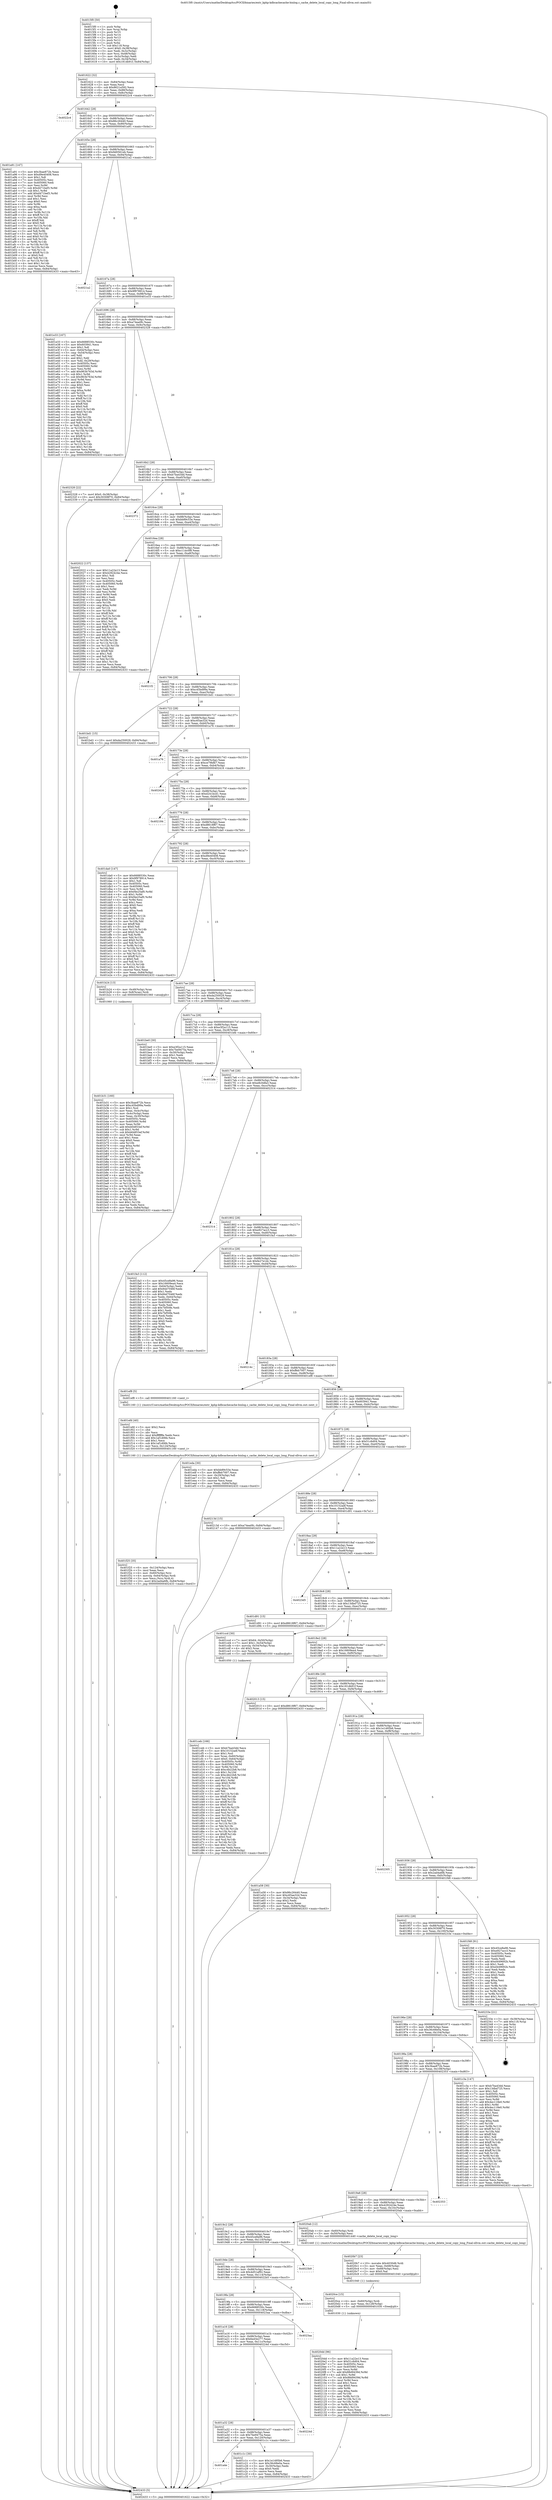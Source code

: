digraph "0x4015f0" {
  label = "0x4015f0 (/mnt/c/Users/mathe/Desktop/tcc/POCII/binaries/extr_kphp-kdbcachecache-binlog.c_cache_delete_local_copy_long_Final-ollvm.out::main(0))"
  labelloc = "t"
  node[shape=record]

  Entry [label="",width=0.3,height=0.3,shape=circle,fillcolor=black,style=filled]
  "0x401622" [label="{
     0x401622 [32]\l
     | [instrs]\l
     &nbsp;&nbsp;0x401622 \<+6\>: mov -0x84(%rbp),%eax\l
     &nbsp;&nbsp;0x401628 \<+2\>: mov %eax,%ecx\l
     &nbsp;&nbsp;0x40162a \<+6\>: sub $0x8621a592,%ecx\l
     &nbsp;&nbsp;0x401630 \<+6\>: mov %eax,-0x88(%rbp)\l
     &nbsp;&nbsp;0x401636 \<+6\>: mov %ecx,-0x8c(%rbp)\l
     &nbsp;&nbsp;0x40163c \<+6\>: je 00000000004022c4 \<main+0xcd4\>\l
  }"]
  "0x4022c4" [label="{
     0x4022c4\l
  }", style=dashed]
  "0x401642" [label="{
     0x401642 [28]\l
     | [instrs]\l
     &nbsp;&nbsp;0x401642 \<+5\>: jmp 0000000000401647 \<main+0x57\>\l
     &nbsp;&nbsp;0x401647 \<+6\>: mov -0x88(%rbp),%eax\l
     &nbsp;&nbsp;0x40164d \<+5\>: sub $0x86c26440,%eax\l
     &nbsp;&nbsp;0x401652 \<+6\>: mov %eax,-0x90(%rbp)\l
     &nbsp;&nbsp;0x401658 \<+6\>: je 0000000000401a91 \<main+0x4a1\>\l
  }"]
  Exit [label="",width=0.3,height=0.3,shape=circle,fillcolor=black,style=filled,peripheries=2]
  "0x401a91" [label="{
     0x401a91 [147]\l
     | [instrs]\l
     &nbsp;&nbsp;0x401a91 \<+5\>: mov $0x3bae872b,%eax\l
     &nbsp;&nbsp;0x401a96 \<+5\>: mov $0xd9e40408,%ecx\l
     &nbsp;&nbsp;0x401a9b \<+2\>: mov $0x1,%dl\l
     &nbsp;&nbsp;0x401a9d \<+7\>: mov 0x40505c,%esi\l
     &nbsp;&nbsp;0x401aa4 \<+7\>: mov 0x405060,%edi\l
     &nbsp;&nbsp;0x401aab \<+3\>: mov %esi,%r8d\l
     &nbsp;&nbsp;0x401aae \<+7\>: sub $0xd471bef3,%r8d\l
     &nbsp;&nbsp;0x401ab5 \<+4\>: sub $0x1,%r8d\l
     &nbsp;&nbsp;0x401ab9 \<+7\>: add $0xd471bef3,%r8d\l
     &nbsp;&nbsp;0x401ac0 \<+4\>: imul %r8d,%esi\l
     &nbsp;&nbsp;0x401ac4 \<+3\>: and $0x1,%esi\l
     &nbsp;&nbsp;0x401ac7 \<+3\>: cmp $0x0,%esi\l
     &nbsp;&nbsp;0x401aca \<+4\>: sete %r9b\l
     &nbsp;&nbsp;0x401ace \<+3\>: cmp $0xa,%edi\l
     &nbsp;&nbsp;0x401ad1 \<+4\>: setl %r10b\l
     &nbsp;&nbsp;0x401ad5 \<+3\>: mov %r9b,%r11b\l
     &nbsp;&nbsp;0x401ad8 \<+4\>: xor $0xff,%r11b\l
     &nbsp;&nbsp;0x401adc \<+3\>: mov %r10b,%bl\l
     &nbsp;&nbsp;0x401adf \<+3\>: xor $0xff,%bl\l
     &nbsp;&nbsp;0x401ae2 \<+3\>: xor $0x0,%dl\l
     &nbsp;&nbsp;0x401ae5 \<+3\>: mov %r11b,%r14b\l
     &nbsp;&nbsp;0x401ae8 \<+4\>: and $0x0,%r14b\l
     &nbsp;&nbsp;0x401aec \<+3\>: and %dl,%r9b\l
     &nbsp;&nbsp;0x401aef \<+3\>: mov %bl,%r15b\l
     &nbsp;&nbsp;0x401af2 \<+4\>: and $0x0,%r15b\l
     &nbsp;&nbsp;0x401af6 \<+3\>: and %dl,%r10b\l
     &nbsp;&nbsp;0x401af9 \<+3\>: or %r9b,%r14b\l
     &nbsp;&nbsp;0x401afc \<+3\>: or %r10b,%r15b\l
     &nbsp;&nbsp;0x401aff \<+3\>: xor %r15b,%r14b\l
     &nbsp;&nbsp;0x401b02 \<+3\>: or %bl,%r11b\l
     &nbsp;&nbsp;0x401b05 \<+4\>: xor $0xff,%r11b\l
     &nbsp;&nbsp;0x401b09 \<+3\>: or $0x0,%dl\l
     &nbsp;&nbsp;0x401b0c \<+3\>: and %dl,%r11b\l
     &nbsp;&nbsp;0x401b0f \<+3\>: or %r11b,%r14b\l
     &nbsp;&nbsp;0x401b12 \<+4\>: test $0x1,%r14b\l
     &nbsp;&nbsp;0x401b16 \<+3\>: cmovne %ecx,%eax\l
     &nbsp;&nbsp;0x401b19 \<+6\>: mov %eax,-0x84(%rbp)\l
     &nbsp;&nbsp;0x401b1f \<+5\>: jmp 0000000000402433 \<main+0xe43\>\l
  }"]
  "0x40165e" [label="{
     0x40165e [28]\l
     | [instrs]\l
     &nbsp;&nbsp;0x40165e \<+5\>: jmp 0000000000401663 \<main+0x73\>\l
     &nbsp;&nbsp;0x401663 \<+6\>: mov -0x88(%rbp),%eax\l
     &nbsp;&nbsp;0x401669 \<+5\>: sub $0x9d0561eb,%eax\l
     &nbsp;&nbsp;0x40166e \<+6\>: mov %eax,-0x94(%rbp)\l
     &nbsp;&nbsp;0x401674 \<+6\>: je 00000000004021a2 \<main+0xbb2\>\l
  }"]
  "0x4020dd" [label="{
     0x4020dd [96]\l
     | [instrs]\l
     &nbsp;&nbsp;0x4020dd \<+5\>: mov $0x11a22e13,%eax\l
     &nbsp;&nbsp;0x4020e2 \<+5\>: mov $0x51c6d04,%esi\l
     &nbsp;&nbsp;0x4020e7 \<+7\>: mov 0x40505c,%ecx\l
     &nbsp;&nbsp;0x4020ee \<+7\>: mov 0x405060,%edx\l
     &nbsp;&nbsp;0x4020f5 \<+3\>: mov %ecx,%r8d\l
     &nbsp;&nbsp;0x4020f8 \<+7\>: add $0x88d9439d,%r8d\l
     &nbsp;&nbsp;0x4020ff \<+4\>: sub $0x1,%r8d\l
     &nbsp;&nbsp;0x402103 \<+7\>: sub $0x88d9439d,%r8d\l
     &nbsp;&nbsp;0x40210a \<+4\>: imul %r8d,%ecx\l
     &nbsp;&nbsp;0x40210e \<+3\>: and $0x1,%ecx\l
     &nbsp;&nbsp;0x402111 \<+3\>: cmp $0x0,%ecx\l
     &nbsp;&nbsp;0x402114 \<+4\>: sete %r9b\l
     &nbsp;&nbsp;0x402118 \<+3\>: cmp $0xa,%edx\l
     &nbsp;&nbsp;0x40211b \<+4\>: setl %r10b\l
     &nbsp;&nbsp;0x40211f \<+3\>: mov %r9b,%r11b\l
     &nbsp;&nbsp;0x402122 \<+3\>: and %r10b,%r11b\l
     &nbsp;&nbsp;0x402125 \<+3\>: xor %r10b,%r9b\l
     &nbsp;&nbsp;0x402128 \<+3\>: or %r9b,%r11b\l
     &nbsp;&nbsp;0x40212b \<+4\>: test $0x1,%r11b\l
     &nbsp;&nbsp;0x40212f \<+3\>: cmovne %esi,%eax\l
     &nbsp;&nbsp;0x402132 \<+6\>: mov %eax,-0x84(%rbp)\l
     &nbsp;&nbsp;0x402138 \<+5\>: jmp 0000000000402433 \<main+0xe43\>\l
  }"]
  "0x4021a2" [label="{
     0x4021a2\l
  }", style=dashed]
  "0x40167a" [label="{
     0x40167a [28]\l
     | [instrs]\l
     &nbsp;&nbsp;0x40167a \<+5\>: jmp 000000000040167f \<main+0x8f\>\l
     &nbsp;&nbsp;0x40167f \<+6\>: mov -0x88(%rbp),%eax\l
     &nbsp;&nbsp;0x401685 \<+5\>: sub $0x9f978914,%eax\l
     &nbsp;&nbsp;0x40168a \<+6\>: mov %eax,-0x98(%rbp)\l
     &nbsp;&nbsp;0x401690 \<+6\>: je 0000000000401e33 \<main+0x843\>\l
  }"]
  "0x4020ce" [label="{
     0x4020ce [15]\l
     | [instrs]\l
     &nbsp;&nbsp;0x4020ce \<+4\>: mov -0x60(%rbp),%rdi\l
     &nbsp;&nbsp;0x4020d2 \<+6\>: mov %eax,-0x128(%rbp)\l
     &nbsp;&nbsp;0x4020d8 \<+5\>: call 0000000000401030 \<free@plt\>\l
     | [calls]\l
     &nbsp;&nbsp;0x401030 \{1\} (unknown)\l
  }"]
  "0x401e33" [label="{
     0x401e33 [167]\l
     | [instrs]\l
     &nbsp;&nbsp;0x401e33 \<+5\>: mov $0x6688530c,%eax\l
     &nbsp;&nbsp;0x401e38 \<+5\>: mov $0x603941,%ecx\l
     &nbsp;&nbsp;0x401e3d \<+2\>: mov $0x1,%dl\l
     &nbsp;&nbsp;0x401e3f \<+3\>: mov -0x64(%rbp),%esi\l
     &nbsp;&nbsp;0x401e42 \<+3\>: cmp -0x54(%rbp),%esi\l
     &nbsp;&nbsp;0x401e45 \<+4\>: setl %dil\l
     &nbsp;&nbsp;0x401e49 \<+4\>: and $0x1,%dil\l
     &nbsp;&nbsp;0x401e4d \<+4\>: mov %dil,-0x29(%rbp)\l
     &nbsp;&nbsp;0x401e51 \<+7\>: mov 0x40505c,%esi\l
     &nbsp;&nbsp;0x401e58 \<+8\>: mov 0x405060,%r8d\l
     &nbsp;&nbsp;0x401e60 \<+3\>: mov %esi,%r9d\l
     &nbsp;&nbsp;0x401e63 \<+7\>: add $0x963b763d,%r9d\l
     &nbsp;&nbsp;0x401e6a \<+4\>: sub $0x1,%r9d\l
     &nbsp;&nbsp;0x401e6e \<+7\>: sub $0x963b763d,%r9d\l
     &nbsp;&nbsp;0x401e75 \<+4\>: imul %r9d,%esi\l
     &nbsp;&nbsp;0x401e79 \<+3\>: and $0x1,%esi\l
     &nbsp;&nbsp;0x401e7c \<+3\>: cmp $0x0,%esi\l
     &nbsp;&nbsp;0x401e7f \<+4\>: sete %dil\l
     &nbsp;&nbsp;0x401e83 \<+4\>: cmp $0xa,%r8d\l
     &nbsp;&nbsp;0x401e87 \<+4\>: setl %r10b\l
     &nbsp;&nbsp;0x401e8b \<+3\>: mov %dil,%r11b\l
     &nbsp;&nbsp;0x401e8e \<+4\>: xor $0xff,%r11b\l
     &nbsp;&nbsp;0x401e92 \<+3\>: mov %r10b,%bl\l
     &nbsp;&nbsp;0x401e95 \<+3\>: xor $0xff,%bl\l
     &nbsp;&nbsp;0x401e98 \<+3\>: xor $0x0,%dl\l
     &nbsp;&nbsp;0x401e9b \<+3\>: mov %r11b,%r14b\l
     &nbsp;&nbsp;0x401e9e \<+4\>: and $0x0,%r14b\l
     &nbsp;&nbsp;0x401ea2 \<+3\>: and %dl,%dil\l
     &nbsp;&nbsp;0x401ea5 \<+3\>: mov %bl,%r15b\l
     &nbsp;&nbsp;0x401ea8 \<+4\>: and $0x0,%r15b\l
     &nbsp;&nbsp;0x401eac \<+3\>: and %dl,%r10b\l
     &nbsp;&nbsp;0x401eaf \<+3\>: or %dil,%r14b\l
     &nbsp;&nbsp;0x401eb2 \<+3\>: or %r10b,%r15b\l
     &nbsp;&nbsp;0x401eb5 \<+3\>: xor %r15b,%r14b\l
     &nbsp;&nbsp;0x401eb8 \<+3\>: or %bl,%r11b\l
     &nbsp;&nbsp;0x401ebb \<+4\>: xor $0xff,%r11b\l
     &nbsp;&nbsp;0x401ebf \<+3\>: or $0x0,%dl\l
     &nbsp;&nbsp;0x401ec2 \<+3\>: and %dl,%r11b\l
     &nbsp;&nbsp;0x401ec5 \<+3\>: or %r11b,%r14b\l
     &nbsp;&nbsp;0x401ec8 \<+4\>: test $0x1,%r14b\l
     &nbsp;&nbsp;0x401ecc \<+3\>: cmovne %ecx,%eax\l
     &nbsp;&nbsp;0x401ecf \<+6\>: mov %eax,-0x84(%rbp)\l
     &nbsp;&nbsp;0x401ed5 \<+5\>: jmp 0000000000402433 \<main+0xe43\>\l
  }"]
  "0x401696" [label="{
     0x401696 [28]\l
     | [instrs]\l
     &nbsp;&nbsp;0x401696 \<+5\>: jmp 000000000040169b \<main+0xab\>\l
     &nbsp;&nbsp;0x40169b \<+6\>: mov -0x88(%rbp),%eax\l
     &nbsp;&nbsp;0x4016a1 \<+5\>: sub $0xa74ea0fc,%eax\l
     &nbsp;&nbsp;0x4016a6 \<+6\>: mov %eax,-0x9c(%rbp)\l
     &nbsp;&nbsp;0x4016ac \<+6\>: je 0000000000402328 \<main+0xd38\>\l
  }"]
  "0x4020b7" [label="{
     0x4020b7 [23]\l
     | [instrs]\l
     &nbsp;&nbsp;0x4020b7 \<+10\>: movabs $0x4030d6,%rdi\l
     &nbsp;&nbsp;0x4020c1 \<+3\>: mov %eax,-0x68(%rbp)\l
     &nbsp;&nbsp;0x4020c4 \<+3\>: mov -0x68(%rbp),%esi\l
     &nbsp;&nbsp;0x4020c7 \<+2\>: mov $0x0,%al\l
     &nbsp;&nbsp;0x4020c9 \<+5\>: call 0000000000401040 \<printf@plt\>\l
     | [calls]\l
     &nbsp;&nbsp;0x401040 \{1\} (unknown)\l
  }"]
  "0x402328" [label="{
     0x402328 [22]\l
     | [instrs]\l
     &nbsp;&nbsp;0x402328 \<+7\>: movl $0x0,-0x38(%rbp)\l
     &nbsp;&nbsp;0x40232f \<+10\>: movl $0x30308f70,-0x84(%rbp)\l
     &nbsp;&nbsp;0x402339 \<+5\>: jmp 0000000000402433 \<main+0xe43\>\l
  }"]
  "0x4016b2" [label="{
     0x4016b2 [28]\l
     | [instrs]\l
     &nbsp;&nbsp;0x4016b2 \<+5\>: jmp 00000000004016b7 \<main+0xc7\>\l
     &nbsp;&nbsp;0x4016b7 \<+6\>: mov -0x88(%rbp),%eax\l
     &nbsp;&nbsp;0x4016bd \<+5\>: sub $0xb7ba43dd,%eax\l
     &nbsp;&nbsp;0x4016c2 \<+6\>: mov %eax,-0xa0(%rbp)\l
     &nbsp;&nbsp;0x4016c8 \<+6\>: je 0000000000402372 \<main+0xd82\>\l
  }"]
  "0x401f25" [label="{
     0x401f25 [35]\l
     | [instrs]\l
     &nbsp;&nbsp;0x401f25 \<+6\>: mov -0x124(%rbp),%ecx\l
     &nbsp;&nbsp;0x401f2b \<+3\>: imul %eax,%ecx\l
     &nbsp;&nbsp;0x401f2e \<+4\>: mov -0x60(%rbp),%rsi\l
     &nbsp;&nbsp;0x401f32 \<+4\>: movslq -0x64(%rbp),%rdi\l
     &nbsp;&nbsp;0x401f36 \<+3\>: mov %ecx,(%rsi,%rdi,4)\l
     &nbsp;&nbsp;0x401f39 \<+10\>: movl $0x2ad4a6fb,-0x84(%rbp)\l
     &nbsp;&nbsp;0x401f43 \<+5\>: jmp 0000000000402433 \<main+0xe43\>\l
  }"]
  "0x402372" [label="{
     0x402372\l
  }", style=dashed]
  "0x4016ce" [label="{
     0x4016ce [28]\l
     | [instrs]\l
     &nbsp;&nbsp;0x4016ce \<+5\>: jmp 00000000004016d3 \<main+0xe3\>\l
     &nbsp;&nbsp;0x4016d3 \<+6\>: mov -0x88(%rbp),%eax\l
     &nbsp;&nbsp;0x4016d9 \<+5\>: sub $0xbb89c53e,%eax\l
     &nbsp;&nbsp;0x4016de \<+6\>: mov %eax,-0xa4(%rbp)\l
     &nbsp;&nbsp;0x4016e4 \<+6\>: je 0000000000402022 \<main+0xa32\>\l
  }"]
  "0x401efd" [label="{
     0x401efd [40]\l
     | [instrs]\l
     &nbsp;&nbsp;0x401efd \<+5\>: mov $0x2,%ecx\l
     &nbsp;&nbsp;0x401f02 \<+1\>: cltd\l
     &nbsp;&nbsp;0x401f03 \<+2\>: idiv %ecx\l
     &nbsp;&nbsp;0x401f05 \<+6\>: imul $0xfffffffe,%edx,%ecx\l
     &nbsp;&nbsp;0x401f0b \<+6\>: add $0x1af1d06b,%ecx\l
     &nbsp;&nbsp;0x401f11 \<+3\>: add $0x1,%ecx\l
     &nbsp;&nbsp;0x401f14 \<+6\>: sub $0x1af1d06b,%ecx\l
     &nbsp;&nbsp;0x401f1a \<+6\>: mov %ecx,-0x124(%rbp)\l
     &nbsp;&nbsp;0x401f20 \<+5\>: call 0000000000401160 \<next_i\>\l
     | [calls]\l
     &nbsp;&nbsp;0x401160 \{1\} (/mnt/c/Users/mathe/Desktop/tcc/POCII/binaries/extr_kphp-kdbcachecache-binlog.c_cache_delete_local_copy_long_Final-ollvm.out::next_i)\l
  }"]
  "0x402022" [label="{
     0x402022 [137]\l
     | [instrs]\l
     &nbsp;&nbsp;0x402022 \<+5\>: mov $0x11a22e13,%eax\l
     &nbsp;&nbsp;0x402027 \<+5\>: mov $0x4292424e,%ecx\l
     &nbsp;&nbsp;0x40202c \<+2\>: mov $0x1,%dl\l
     &nbsp;&nbsp;0x40202e \<+2\>: xor %esi,%esi\l
     &nbsp;&nbsp;0x402030 \<+7\>: mov 0x40505c,%edi\l
     &nbsp;&nbsp;0x402037 \<+8\>: mov 0x405060,%r8d\l
     &nbsp;&nbsp;0x40203f \<+3\>: sub $0x1,%esi\l
     &nbsp;&nbsp;0x402042 \<+3\>: mov %edi,%r9d\l
     &nbsp;&nbsp;0x402045 \<+3\>: add %esi,%r9d\l
     &nbsp;&nbsp;0x402048 \<+4\>: imul %r9d,%edi\l
     &nbsp;&nbsp;0x40204c \<+3\>: and $0x1,%edi\l
     &nbsp;&nbsp;0x40204f \<+3\>: cmp $0x0,%edi\l
     &nbsp;&nbsp;0x402052 \<+4\>: sete %r10b\l
     &nbsp;&nbsp;0x402056 \<+4\>: cmp $0xa,%r8d\l
     &nbsp;&nbsp;0x40205a \<+4\>: setl %r11b\l
     &nbsp;&nbsp;0x40205e \<+3\>: mov %r10b,%bl\l
     &nbsp;&nbsp;0x402061 \<+3\>: xor $0xff,%bl\l
     &nbsp;&nbsp;0x402064 \<+3\>: mov %r11b,%r14b\l
     &nbsp;&nbsp;0x402067 \<+4\>: xor $0xff,%r14b\l
     &nbsp;&nbsp;0x40206b \<+3\>: xor $0x1,%dl\l
     &nbsp;&nbsp;0x40206e \<+3\>: mov %bl,%r15b\l
     &nbsp;&nbsp;0x402071 \<+4\>: and $0xff,%r15b\l
     &nbsp;&nbsp;0x402075 \<+3\>: and %dl,%r10b\l
     &nbsp;&nbsp;0x402078 \<+3\>: mov %r14b,%r12b\l
     &nbsp;&nbsp;0x40207b \<+4\>: and $0xff,%r12b\l
     &nbsp;&nbsp;0x40207f \<+3\>: and %dl,%r11b\l
     &nbsp;&nbsp;0x402082 \<+3\>: or %r10b,%r15b\l
     &nbsp;&nbsp;0x402085 \<+3\>: or %r11b,%r12b\l
     &nbsp;&nbsp;0x402088 \<+3\>: xor %r12b,%r15b\l
     &nbsp;&nbsp;0x40208b \<+3\>: or %r14b,%bl\l
     &nbsp;&nbsp;0x40208e \<+3\>: xor $0xff,%bl\l
     &nbsp;&nbsp;0x402091 \<+3\>: or $0x1,%dl\l
     &nbsp;&nbsp;0x402094 \<+2\>: and %dl,%bl\l
     &nbsp;&nbsp;0x402096 \<+3\>: or %bl,%r15b\l
     &nbsp;&nbsp;0x402099 \<+4\>: test $0x1,%r15b\l
     &nbsp;&nbsp;0x40209d \<+3\>: cmovne %ecx,%eax\l
     &nbsp;&nbsp;0x4020a0 \<+6\>: mov %eax,-0x84(%rbp)\l
     &nbsp;&nbsp;0x4020a6 \<+5\>: jmp 0000000000402433 \<main+0xe43\>\l
  }"]
  "0x4016ea" [label="{
     0x4016ea [28]\l
     | [instrs]\l
     &nbsp;&nbsp;0x4016ea \<+5\>: jmp 00000000004016ef \<main+0xff\>\l
     &nbsp;&nbsp;0x4016ef \<+6\>: mov -0x88(%rbp),%eax\l
     &nbsp;&nbsp;0x4016f5 \<+5\>: sub $0xc11dc0f8,%eax\l
     &nbsp;&nbsp;0x4016fa \<+6\>: mov %eax,-0xa8(%rbp)\l
     &nbsp;&nbsp;0x401700 \<+6\>: je 00000000004021f2 \<main+0xc02\>\l
  }"]
  "0x401ceb" [label="{
     0x401ceb [166]\l
     | [instrs]\l
     &nbsp;&nbsp;0x401ceb \<+5\>: mov $0xb7ba43dd,%ecx\l
     &nbsp;&nbsp;0x401cf0 \<+5\>: mov $0x10152adf,%edx\l
     &nbsp;&nbsp;0x401cf5 \<+3\>: mov $0x1,%sil\l
     &nbsp;&nbsp;0x401cf8 \<+4\>: mov %rax,-0x60(%rbp)\l
     &nbsp;&nbsp;0x401cfc \<+7\>: movl $0x0,-0x64(%rbp)\l
     &nbsp;&nbsp;0x401d03 \<+8\>: mov 0x40505c,%r8d\l
     &nbsp;&nbsp;0x401d0b \<+8\>: mov 0x405060,%r9d\l
     &nbsp;&nbsp;0x401d13 \<+3\>: mov %r8d,%r10d\l
     &nbsp;&nbsp;0x401d16 \<+7\>: add $0xc4b22b8,%r10d\l
     &nbsp;&nbsp;0x401d1d \<+4\>: sub $0x1,%r10d\l
     &nbsp;&nbsp;0x401d21 \<+7\>: sub $0xc4b22b8,%r10d\l
     &nbsp;&nbsp;0x401d28 \<+4\>: imul %r10d,%r8d\l
     &nbsp;&nbsp;0x401d2c \<+4\>: and $0x1,%r8d\l
     &nbsp;&nbsp;0x401d30 \<+4\>: cmp $0x0,%r8d\l
     &nbsp;&nbsp;0x401d34 \<+4\>: sete %r11b\l
     &nbsp;&nbsp;0x401d38 \<+4\>: cmp $0xa,%r9d\l
     &nbsp;&nbsp;0x401d3c \<+3\>: setl %bl\l
     &nbsp;&nbsp;0x401d3f \<+3\>: mov %r11b,%r14b\l
     &nbsp;&nbsp;0x401d42 \<+4\>: xor $0xff,%r14b\l
     &nbsp;&nbsp;0x401d46 \<+3\>: mov %bl,%r15b\l
     &nbsp;&nbsp;0x401d49 \<+4\>: xor $0xff,%r15b\l
     &nbsp;&nbsp;0x401d4d \<+4\>: xor $0x0,%sil\l
     &nbsp;&nbsp;0x401d51 \<+3\>: mov %r14b,%r12b\l
     &nbsp;&nbsp;0x401d54 \<+4\>: and $0x0,%r12b\l
     &nbsp;&nbsp;0x401d58 \<+3\>: and %sil,%r11b\l
     &nbsp;&nbsp;0x401d5b \<+3\>: mov %r15b,%r13b\l
     &nbsp;&nbsp;0x401d5e \<+4\>: and $0x0,%r13b\l
     &nbsp;&nbsp;0x401d62 \<+3\>: and %sil,%bl\l
     &nbsp;&nbsp;0x401d65 \<+3\>: or %r11b,%r12b\l
     &nbsp;&nbsp;0x401d68 \<+3\>: or %bl,%r13b\l
     &nbsp;&nbsp;0x401d6b \<+3\>: xor %r13b,%r12b\l
     &nbsp;&nbsp;0x401d6e \<+3\>: or %r15b,%r14b\l
     &nbsp;&nbsp;0x401d71 \<+4\>: xor $0xff,%r14b\l
     &nbsp;&nbsp;0x401d75 \<+4\>: or $0x0,%sil\l
     &nbsp;&nbsp;0x401d79 \<+3\>: and %sil,%r14b\l
     &nbsp;&nbsp;0x401d7c \<+3\>: or %r14b,%r12b\l
     &nbsp;&nbsp;0x401d7f \<+4\>: test $0x1,%r12b\l
     &nbsp;&nbsp;0x401d83 \<+3\>: cmovne %edx,%ecx\l
     &nbsp;&nbsp;0x401d86 \<+6\>: mov %ecx,-0x84(%rbp)\l
     &nbsp;&nbsp;0x401d8c \<+5\>: jmp 0000000000402433 \<main+0xe43\>\l
  }"]
  "0x4021f2" [label="{
     0x4021f2\l
  }", style=dashed]
  "0x401706" [label="{
     0x401706 [28]\l
     | [instrs]\l
     &nbsp;&nbsp;0x401706 \<+5\>: jmp 000000000040170b \<main+0x11b\>\l
     &nbsp;&nbsp;0x40170b \<+6\>: mov -0x88(%rbp),%eax\l
     &nbsp;&nbsp;0x401711 \<+5\>: sub $0xc45bd99a,%eax\l
     &nbsp;&nbsp;0x401716 \<+6\>: mov %eax,-0xac(%rbp)\l
     &nbsp;&nbsp;0x40171c \<+6\>: je 0000000000401bd1 \<main+0x5e1\>\l
  }"]
  "0x401a4e" [label="{
     0x401a4e\l
  }", style=dashed]
  "0x401bd1" [label="{
     0x401bd1 [15]\l
     | [instrs]\l
     &nbsp;&nbsp;0x401bd1 \<+10\>: movl $0xda250029,-0x84(%rbp)\l
     &nbsp;&nbsp;0x401bdb \<+5\>: jmp 0000000000402433 \<main+0xe43\>\l
  }"]
  "0x401722" [label="{
     0x401722 [28]\l
     | [instrs]\l
     &nbsp;&nbsp;0x401722 \<+5\>: jmp 0000000000401727 \<main+0x137\>\l
     &nbsp;&nbsp;0x401727 \<+6\>: mov -0x88(%rbp),%eax\l
     &nbsp;&nbsp;0x40172d \<+5\>: sub $0xc65ae32d,%eax\l
     &nbsp;&nbsp;0x401732 \<+6\>: mov %eax,-0xb0(%rbp)\l
     &nbsp;&nbsp;0x401738 \<+6\>: je 0000000000401a76 \<main+0x486\>\l
  }"]
  "0x401c1c" [label="{
     0x401c1c [30]\l
     | [instrs]\l
     &nbsp;&nbsp;0x401c1c \<+5\>: mov $0x1e1495b6,%eax\l
     &nbsp;&nbsp;0x401c21 \<+5\>: mov $0x36c68e0a,%ecx\l
     &nbsp;&nbsp;0x401c26 \<+3\>: mov -0x30(%rbp),%edx\l
     &nbsp;&nbsp;0x401c29 \<+3\>: cmp $0x0,%edx\l
     &nbsp;&nbsp;0x401c2c \<+3\>: cmove %ecx,%eax\l
     &nbsp;&nbsp;0x401c2f \<+6\>: mov %eax,-0x84(%rbp)\l
     &nbsp;&nbsp;0x401c35 \<+5\>: jmp 0000000000402433 \<main+0xe43\>\l
  }"]
  "0x401a76" [label="{
     0x401a76\l
  }", style=dashed]
  "0x40173e" [label="{
     0x40173e [28]\l
     | [instrs]\l
     &nbsp;&nbsp;0x40173e \<+5\>: jmp 0000000000401743 \<main+0x153\>\l
     &nbsp;&nbsp;0x401743 \<+6\>: mov -0x88(%rbp),%eax\l
     &nbsp;&nbsp;0x401749 \<+5\>: sub $0xce79bfb7,%eax\l
     &nbsp;&nbsp;0x40174e \<+6\>: mov %eax,-0xb4(%rbp)\l
     &nbsp;&nbsp;0x401754 \<+6\>: je 0000000000402416 \<main+0xe26\>\l
  }"]
  "0x401a32" [label="{
     0x401a32 [28]\l
     | [instrs]\l
     &nbsp;&nbsp;0x401a32 \<+5\>: jmp 0000000000401a37 \<main+0x447\>\l
     &nbsp;&nbsp;0x401a37 \<+6\>: mov -0x88(%rbp),%eax\l
     &nbsp;&nbsp;0x401a3d \<+5\>: sub $0x7be9475a,%eax\l
     &nbsp;&nbsp;0x401a42 \<+6\>: mov %eax,-0x120(%rbp)\l
     &nbsp;&nbsp;0x401a48 \<+6\>: je 0000000000401c1c \<main+0x62c\>\l
  }"]
  "0x402416" [label="{
     0x402416\l
  }", style=dashed]
  "0x40175a" [label="{
     0x40175a [28]\l
     | [instrs]\l
     &nbsp;&nbsp;0x40175a \<+5\>: jmp 000000000040175f \<main+0x16f\>\l
     &nbsp;&nbsp;0x40175f \<+6\>: mov -0x88(%rbp),%eax\l
     &nbsp;&nbsp;0x401765 \<+5\>: sub $0xd241bcd1,%eax\l
     &nbsp;&nbsp;0x40176a \<+6\>: mov %eax,-0xb8(%rbp)\l
     &nbsp;&nbsp;0x401770 \<+6\>: je 0000000000402184 \<main+0xb94\>\l
  }"]
  "0x40224d" [label="{
     0x40224d\l
  }", style=dashed]
  "0x402184" [label="{
     0x402184\l
  }", style=dashed]
  "0x401776" [label="{
     0x401776 [28]\l
     | [instrs]\l
     &nbsp;&nbsp;0x401776 \<+5\>: jmp 000000000040177b \<main+0x18b\>\l
     &nbsp;&nbsp;0x40177b \<+6\>: mov -0x88(%rbp),%eax\l
     &nbsp;&nbsp;0x401781 \<+5\>: sub $0xd8618f67,%eax\l
     &nbsp;&nbsp;0x401786 \<+6\>: mov %eax,-0xbc(%rbp)\l
     &nbsp;&nbsp;0x40178c \<+6\>: je 0000000000401da0 \<main+0x7b0\>\l
  }"]
  "0x401a16" [label="{
     0x401a16 [28]\l
     | [instrs]\l
     &nbsp;&nbsp;0x401a16 \<+5\>: jmp 0000000000401a1b \<main+0x42b\>\l
     &nbsp;&nbsp;0x401a1b \<+6\>: mov -0x88(%rbp),%eax\l
     &nbsp;&nbsp;0x401a21 \<+5\>: sub $0x6ed3e277,%eax\l
     &nbsp;&nbsp;0x401a26 \<+6\>: mov %eax,-0x11c(%rbp)\l
     &nbsp;&nbsp;0x401a2c \<+6\>: je 000000000040224d \<main+0xc5d\>\l
  }"]
  "0x401da0" [label="{
     0x401da0 [147]\l
     | [instrs]\l
     &nbsp;&nbsp;0x401da0 \<+5\>: mov $0x6688530c,%eax\l
     &nbsp;&nbsp;0x401da5 \<+5\>: mov $0x9f978914,%ecx\l
     &nbsp;&nbsp;0x401daa \<+2\>: mov $0x1,%dl\l
     &nbsp;&nbsp;0x401dac \<+7\>: mov 0x40505c,%esi\l
     &nbsp;&nbsp;0x401db3 \<+7\>: mov 0x405060,%edi\l
     &nbsp;&nbsp;0x401dba \<+3\>: mov %esi,%r8d\l
     &nbsp;&nbsp;0x401dbd \<+7\>: add $0xf4e25af0,%r8d\l
     &nbsp;&nbsp;0x401dc4 \<+4\>: sub $0x1,%r8d\l
     &nbsp;&nbsp;0x401dc8 \<+7\>: sub $0xf4e25af0,%r8d\l
     &nbsp;&nbsp;0x401dcf \<+4\>: imul %r8d,%esi\l
     &nbsp;&nbsp;0x401dd3 \<+3\>: and $0x1,%esi\l
     &nbsp;&nbsp;0x401dd6 \<+3\>: cmp $0x0,%esi\l
     &nbsp;&nbsp;0x401dd9 \<+4\>: sete %r9b\l
     &nbsp;&nbsp;0x401ddd \<+3\>: cmp $0xa,%edi\l
     &nbsp;&nbsp;0x401de0 \<+4\>: setl %r10b\l
     &nbsp;&nbsp;0x401de4 \<+3\>: mov %r9b,%r11b\l
     &nbsp;&nbsp;0x401de7 \<+4\>: xor $0xff,%r11b\l
     &nbsp;&nbsp;0x401deb \<+3\>: mov %r10b,%bl\l
     &nbsp;&nbsp;0x401dee \<+3\>: xor $0xff,%bl\l
     &nbsp;&nbsp;0x401df1 \<+3\>: xor $0x0,%dl\l
     &nbsp;&nbsp;0x401df4 \<+3\>: mov %r11b,%r14b\l
     &nbsp;&nbsp;0x401df7 \<+4\>: and $0x0,%r14b\l
     &nbsp;&nbsp;0x401dfb \<+3\>: and %dl,%r9b\l
     &nbsp;&nbsp;0x401dfe \<+3\>: mov %bl,%r15b\l
     &nbsp;&nbsp;0x401e01 \<+4\>: and $0x0,%r15b\l
     &nbsp;&nbsp;0x401e05 \<+3\>: and %dl,%r10b\l
     &nbsp;&nbsp;0x401e08 \<+3\>: or %r9b,%r14b\l
     &nbsp;&nbsp;0x401e0b \<+3\>: or %r10b,%r15b\l
     &nbsp;&nbsp;0x401e0e \<+3\>: xor %r15b,%r14b\l
     &nbsp;&nbsp;0x401e11 \<+3\>: or %bl,%r11b\l
     &nbsp;&nbsp;0x401e14 \<+4\>: xor $0xff,%r11b\l
     &nbsp;&nbsp;0x401e18 \<+3\>: or $0x0,%dl\l
     &nbsp;&nbsp;0x401e1b \<+3\>: and %dl,%r11b\l
     &nbsp;&nbsp;0x401e1e \<+3\>: or %r11b,%r14b\l
     &nbsp;&nbsp;0x401e21 \<+4\>: test $0x1,%r14b\l
     &nbsp;&nbsp;0x401e25 \<+3\>: cmovne %ecx,%eax\l
     &nbsp;&nbsp;0x401e28 \<+6\>: mov %eax,-0x84(%rbp)\l
     &nbsp;&nbsp;0x401e2e \<+5\>: jmp 0000000000402433 \<main+0xe43\>\l
  }"]
  "0x401792" [label="{
     0x401792 [28]\l
     | [instrs]\l
     &nbsp;&nbsp;0x401792 \<+5\>: jmp 0000000000401797 \<main+0x1a7\>\l
     &nbsp;&nbsp;0x401797 \<+6\>: mov -0x88(%rbp),%eax\l
     &nbsp;&nbsp;0x40179d \<+5\>: sub $0xd9e40408,%eax\l
     &nbsp;&nbsp;0x4017a2 \<+6\>: mov %eax,-0xc0(%rbp)\l
     &nbsp;&nbsp;0x4017a8 \<+6\>: je 0000000000401b24 \<main+0x534\>\l
  }"]
  "0x4023aa" [label="{
     0x4023aa\l
  }", style=dashed]
  "0x401b24" [label="{
     0x401b24 [13]\l
     | [instrs]\l
     &nbsp;&nbsp;0x401b24 \<+4\>: mov -0x48(%rbp),%rax\l
     &nbsp;&nbsp;0x401b28 \<+4\>: mov 0x8(%rax),%rdi\l
     &nbsp;&nbsp;0x401b2c \<+5\>: call 0000000000401060 \<atoi@plt\>\l
     | [calls]\l
     &nbsp;&nbsp;0x401060 \{1\} (unknown)\l
  }"]
  "0x4017ae" [label="{
     0x4017ae [28]\l
     | [instrs]\l
     &nbsp;&nbsp;0x4017ae \<+5\>: jmp 00000000004017b3 \<main+0x1c3\>\l
     &nbsp;&nbsp;0x4017b3 \<+6\>: mov -0x88(%rbp),%eax\l
     &nbsp;&nbsp;0x4017b9 \<+5\>: sub $0xda250029,%eax\l
     &nbsp;&nbsp;0x4017be \<+6\>: mov %eax,-0xc4(%rbp)\l
     &nbsp;&nbsp;0x4017c4 \<+6\>: je 0000000000401be0 \<main+0x5f0\>\l
  }"]
  "0x4019fa" [label="{
     0x4019fa [28]\l
     | [instrs]\l
     &nbsp;&nbsp;0x4019fa \<+5\>: jmp 00000000004019ff \<main+0x40f\>\l
     &nbsp;&nbsp;0x4019ff \<+6\>: mov -0x88(%rbp),%eax\l
     &nbsp;&nbsp;0x401a05 \<+5\>: sub $0x6688530c,%eax\l
     &nbsp;&nbsp;0x401a0a \<+6\>: mov %eax,-0x118(%rbp)\l
     &nbsp;&nbsp;0x401a10 \<+6\>: je 00000000004023aa \<main+0xdba\>\l
  }"]
  "0x401be0" [label="{
     0x401be0 [30]\l
     | [instrs]\l
     &nbsp;&nbsp;0x401be0 \<+5\>: mov $0xe3f2a115,%eax\l
     &nbsp;&nbsp;0x401be5 \<+5\>: mov $0x7be9475a,%ecx\l
     &nbsp;&nbsp;0x401bea \<+3\>: mov -0x30(%rbp),%edx\l
     &nbsp;&nbsp;0x401bed \<+3\>: cmp $0x1,%edx\l
     &nbsp;&nbsp;0x401bf0 \<+3\>: cmovl %ecx,%eax\l
     &nbsp;&nbsp;0x401bf3 \<+6\>: mov %eax,-0x84(%rbp)\l
     &nbsp;&nbsp;0x401bf9 \<+5\>: jmp 0000000000402433 \<main+0xe43\>\l
  }"]
  "0x4017ca" [label="{
     0x4017ca [28]\l
     | [instrs]\l
     &nbsp;&nbsp;0x4017ca \<+5\>: jmp 00000000004017cf \<main+0x1df\>\l
     &nbsp;&nbsp;0x4017cf \<+6\>: mov -0x88(%rbp),%eax\l
     &nbsp;&nbsp;0x4017d5 \<+5\>: sub $0xe3f2a115,%eax\l
     &nbsp;&nbsp;0x4017da \<+6\>: mov %eax,-0xc8(%rbp)\l
     &nbsp;&nbsp;0x4017e0 \<+6\>: je 0000000000401bfe \<main+0x60e\>\l
  }"]
  "0x4022b5" [label="{
     0x4022b5\l
  }", style=dashed]
  "0x401bfe" [label="{
     0x401bfe\l
  }", style=dashed]
  "0x4017e6" [label="{
     0x4017e6 [28]\l
     | [instrs]\l
     &nbsp;&nbsp;0x4017e6 \<+5\>: jmp 00000000004017eb \<main+0x1fb\>\l
     &nbsp;&nbsp;0x4017eb \<+6\>: mov -0x88(%rbp),%eax\l
     &nbsp;&nbsp;0x4017f1 \<+5\>: sub $0xe8c0dfa3,%eax\l
     &nbsp;&nbsp;0x4017f6 \<+6\>: mov %eax,-0xcc(%rbp)\l
     &nbsp;&nbsp;0x4017fc \<+6\>: je 0000000000402314 \<main+0xd24\>\l
  }"]
  "0x4019de" [label="{
     0x4019de [28]\l
     | [instrs]\l
     &nbsp;&nbsp;0x4019de \<+5\>: jmp 00000000004019e3 \<main+0x3f3\>\l
     &nbsp;&nbsp;0x4019e3 \<+6\>: mov -0x88(%rbp),%eax\l
     &nbsp;&nbsp;0x4019e9 \<+5\>: sub $0x4d51af92,%eax\l
     &nbsp;&nbsp;0x4019ee \<+6\>: mov %eax,-0x114(%rbp)\l
     &nbsp;&nbsp;0x4019f4 \<+6\>: je 00000000004022b5 \<main+0xcc5\>\l
  }"]
  "0x402314" [label="{
     0x402314\l
  }", style=dashed]
  "0x401802" [label="{
     0x401802 [28]\l
     | [instrs]\l
     &nbsp;&nbsp;0x401802 \<+5\>: jmp 0000000000401807 \<main+0x217\>\l
     &nbsp;&nbsp;0x401807 \<+6\>: mov -0x88(%rbp),%eax\l
     &nbsp;&nbsp;0x40180d \<+5\>: sub $0xe927acc3,%eax\l
     &nbsp;&nbsp;0x401812 \<+6\>: mov %eax,-0xd0(%rbp)\l
     &nbsp;&nbsp;0x401818 \<+6\>: je 0000000000401fa3 \<main+0x9b3\>\l
  }"]
  "0x4023b9" [label="{
     0x4023b9\l
  }", style=dashed]
  "0x401fa3" [label="{
     0x401fa3 [112]\l
     | [instrs]\l
     &nbsp;&nbsp;0x401fa3 \<+5\>: mov $0x45ce8a96,%eax\l
     &nbsp;&nbsp;0x401fa8 \<+5\>: mov $0x16609ea4,%ecx\l
     &nbsp;&nbsp;0x401fad \<+3\>: mov -0x64(%rbp),%edx\l
     &nbsp;&nbsp;0x401fb0 \<+6\>: add $0x84d7046f,%edx\l
     &nbsp;&nbsp;0x401fb6 \<+3\>: add $0x1,%edx\l
     &nbsp;&nbsp;0x401fb9 \<+6\>: sub $0x84d7046f,%edx\l
     &nbsp;&nbsp;0x401fbf \<+3\>: mov %edx,-0x64(%rbp)\l
     &nbsp;&nbsp;0x401fc2 \<+7\>: mov 0x40505c,%edx\l
     &nbsp;&nbsp;0x401fc9 \<+7\>: mov 0x405060,%esi\l
     &nbsp;&nbsp;0x401fd0 \<+2\>: mov %edx,%edi\l
     &nbsp;&nbsp;0x401fd2 \<+6\>: sub $0x7bf50fe,%edi\l
     &nbsp;&nbsp;0x401fd8 \<+3\>: sub $0x1,%edi\l
     &nbsp;&nbsp;0x401fdb \<+6\>: add $0x7bf50fe,%edi\l
     &nbsp;&nbsp;0x401fe1 \<+3\>: imul %edi,%edx\l
     &nbsp;&nbsp;0x401fe4 \<+3\>: and $0x1,%edx\l
     &nbsp;&nbsp;0x401fe7 \<+3\>: cmp $0x0,%edx\l
     &nbsp;&nbsp;0x401fea \<+4\>: sete %r8b\l
     &nbsp;&nbsp;0x401fee \<+3\>: cmp $0xa,%esi\l
     &nbsp;&nbsp;0x401ff1 \<+4\>: setl %r9b\l
     &nbsp;&nbsp;0x401ff5 \<+3\>: mov %r8b,%r10b\l
     &nbsp;&nbsp;0x401ff8 \<+3\>: and %r9b,%r10b\l
     &nbsp;&nbsp;0x401ffb \<+3\>: xor %r9b,%r8b\l
     &nbsp;&nbsp;0x401ffe \<+3\>: or %r8b,%r10b\l
     &nbsp;&nbsp;0x402001 \<+4\>: test $0x1,%r10b\l
     &nbsp;&nbsp;0x402005 \<+3\>: cmovne %ecx,%eax\l
     &nbsp;&nbsp;0x402008 \<+6\>: mov %eax,-0x84(%rbp)\l
     &nbsp;&nbsp;0x40200e \<+5\>: jmp 0000000000402433 \<main+0xe43\>\l
  }"]
  "0x40181e" [label="{
     0x40181e [28]\l
     | [instrs]\l
     &nbsp;&nbsp;0x40181e \<+5\>: jmp 0000000000401823 \<main+0x233\>\l
     &nbsp;&nbsp;0x401823 \<+6\>: mov -0x88(%rbp),%eax\l
     &nbsp;&nbsp;0x401829 \<+5\>: sub $0xfe27e1dc,%eax\l
     &nbsp;&nbsp;0x40182e \<+6\>: mov %eax,-0xd4(%rbp)\l
     &nbsp;&nbsp;0x401834 \<+6\>: je 000000000040214c \<main+0xb5c\>\l
  }"]
  "0x4019c2" [label="{
     0x4019c2 [28]\l
     | [instrs]\l
     &nbsp;&nbsp;0x4019c2 \<+5\>: jmp 00000000004019c7 \<main+0x3d7\>\l
     &nbsp;&nbsp;0x4019c7 \<+6\>: mov -0x88(%rbp),%eax\l
     &nbsp;&nbsp;0x4019cd \<+5\>: sub $0x45ce8a96,%eax\l
     &nbsp;&nbsp;0x4019d2 \<+6\>: mov %eax,-0x110(%rbp)\l
     &nbsp;&nbsp;0x4019d8 \<+6\>: je 00000000004023b9 \<main+0xdc9\>\l
  }"]
  "0x40214c" [label="{
     0x40214c\l
  }", style=dashed]
  "0x40183a" [label="{
     0x40183a [28]\l
     | [instrs]\l
     &nbsp;&nbsp;0x40183a \<+5\>: jmp 000000000040183f \<main+0x24f\>\l
     &nbsp;&nbsp;0x40183f \<+6\>: mov -0x88(%rbp),%eax\l
     &nbsp;&nbsp;0x401845 \<+5\>: sub $0xffeb7007,%eax\l
     &nbsp;&nbsp;0x40184a \<+6\>: mov %eax,-0xd8(%rbp)\l
     &nbsp;&nbsp;0x401850 \<+6\>: je 0000000000401ef8 \<main+0x908\>\l
  }"]
  "0x4020ab" [label="{
     0x4020ab [12]\l
     | [instrs]\l
     &nbsp;&nbsp;0x4020ab \<+4\>: mov -0x60(%rbp),%rdi\l
     &nbsp;&nbsp;0x4020af \<+3\>: mov -0x50(%rbp),%esi\l
     &nbsp;&nbsp;0x4020b2 \<+5\>: call 0000000000401440 \<cache_delete_local_copy_long\>\l
     | [calls]\l
     &nbsp;&nbsp;0x401440 \{1\} (/mnt/c/Users/mathe/Desktop/tcc/POCII/binaries/extr_kphp-kdbcachecache-binlog.c_cache_delete_local_copy_long_Final-ollvm.out::cache_delete_local_copy_long)\l
  }"]
  "0x401ef8" [label="{
     0x401ef8 [5]\l
     | [instrs]\l
     &nbsp;&nbsp;0x401ef8 \<+5\>: call 0000000000401160 \<next_i\>\l
     | [calls]\l
     &nbsp;&nbsp;0x401160 \{1\} (/mnt/c/Users/mathe/Desktop/tcc/POCII/binaries/extr_kphp-kdbcachecache-binlog.c_cache_delete_local_copy_long_Final-ollvm.out::next_i)\l
  }"]
  "0x401856" [label="{
     0x401856 [28]\l
     | [instrs]\l
     &nbsp;&nbsp;0x401856 \<+5\>: jmp 000000000040185b \<main+0x26b\>\l
     &nbsp;&nbsp;0x40185b \<+6\>: mov -0x88(%rbp),%eax\l
     &nbsp;&nbsp;0x401861 \<+5\>: sub $0x603941,%eax\l
     &nbsp;&nbsp;0x401866 \<+6\>: mov %eax,-0xdc(%rbp)\l
     &nbsp;&nbsp;0x40186c \<+6\>: je 0000000000401eda \<main+0x8ea\>\l
  }"]
  "0x4019a6" [label="{
     0x4019a6 [28]\l
     | [instrs]\l
     &nbsp;&nbsp;0x4019a6 \<+5\>: jmp 00000000004019ab \<main+0x3bb\>\l
     &nbsp;&nbsp;0x4019ab \<+6\>: mov -0x88(%rbp),%eax\l
     &nbsp;&nbsp;0x4019b1 \<+5\>: sub $0x4292424e,%eax\l
     &nbsp;&nbsp;0x4019b6 \<+6\>: mov %eax,-0x10c(%rbp)\l
     &nbsp;&nbsp;0x4019bc \<+6\>: je 00000000004020ab \<main+0xabb\>\l
  }"]
  "0x401eda" [label="{
     0x401eda [30]\l
     | [instrs]\l
     &nbsp;&nbsp;0x401eda \<+5\>: mov $0xbb89c53e,%eax\l
     &nbsp;&nbsp;0x401edf \<+5\>: mov $0xffeb7007,%ecx\l
     &nbsp;&nbsp;0x401ee4 \<+3\>: mov -0x29(%rbp),%dl\l
     &nbsp;&nbsp;0x401ee7 \<+3\>: test $0x1,%dl\l
     &nbsp;&nbsp;0x401eea \<+3\>: cmovne %ecx,%eax\l
     &nbsp;&nbsp;0x401eed \<+6\>: mov %eax,-0x84(%rbp)\l
     &nbsp;&nbsp;0x401ef3 \<+5\>: jmp 0000000000402433 \<main+0xe43\>\l
  }"]
  "0x401872" [label="{
     0x401872 [28]\l
     | [instrs]\l
     &nbsp;&nbsp;0x401872 \<+5\>: jmp 0000000000401877 \<main+0x287\>\l
     &nbsp;&nbsp;0x401877 \<+6\>: mov -0x88(%rbp),%eax\l
     &nbsp;&nbsp;0x40187d \<+5\>: sub $0x51c6d04,%eax\l
     &nbsp;&nbsp;0x401882 \<+6\>: mov %eax,-0xe0(%rbp)\l
     &nbsp;&nbsp;0x401888 \<+6\>: je 000000000040213d \<main+0xb4d\>\l
  }"]
  "0x402353" [label="{
     0x402353\l
  }", style=dashed]
  "0x40213d" [label="{
     0x40213d [15]\l
     | [instrs]\l
     &nbsp;&nbsp;0x40213d \<+10\>: movl $0xa74ea0fc,-0x84(%rbp)\l
     &nbsp;&nbsp;0x402147 \<+5\>: jmp 0000000000402433 \<main+0xe43\>\l
  }"]
  "0x40188e" [label="{
     0x40188e [28]\l
     | [instrs]\l
     &nbsp;&nbsp;0x40188e \<+5\>: jmp 0000000000401893 \<main+0x2a3\>\l
     &nbsp;&nbsp;0x401893 \<+6\>: mov -0x88(%rbp),%eax\l
     &nbsp;&nbsp;0x401899 \<+5\>: sub $0x10152adf,%eax\l
     &nbsp;&nbsp;0x40189e \<+6\>: mov %eax,-0xe4(%rbp)\l
     &nbsp;&nbsp;0x4018a4 \<+6\>: je 0000000000401d91 \<main+0x7a1\>\l
  }"]
  "0x40198a" [label="{
     0x40198a [28]\l
     | [instrs]\l
     &nbsp;&nbsp;0x40198a \<+5\>: jmp 000000000040198f \<main+0x39f\>\l
     &nbsp;&nbsp;0x40198f \<+6\>: mov -0x88(%rbp),%eax\l
     &nbsp;&nbsp;0x401995 \<+5\>: sub $0x3bae872b,%eax\l
     &nbsp;&nbsp;0x40199a \<+6\>: mov %eax,-0x108(%rbp)\l
     &nbsp;&nbsp;0x4019a0 \<+6\>: je 0000000000402353 \<main+0xd63\>\l
  }"]
  "0x401d91" [label="{
     0x401d91 [15]\l
     | [instrs]\l
     &nbsp;&nbsp;0x401d91 \<+10\>: movl $0xd8618f67,-0x84(%rbp)\l
     &nbsp;&nbsp;0x401d9b \<+5\>: jmp 0000000000402433 \<main+0xe43\>\l
  }"]
  "0x4018aa" [label="{
     0x4018aa [28]\l
     | [instrs]\l
     &nbsp;&nbsp;0x4018aa \<+5\>: jmp 00000000004018af \<main+0x2bf\>\l
     &nbsp;&nbsp;0x4018af \<+6\>: mov -0x88(%rbp),%eax\l
     &nbsp;&nbsp;0x4018b5 \<+5\>: sub $0x11a22e13,%eax\l
     &nbsp;&nbsp;0x4018ba \<+6\>: mov %eax,-0xe8(%rbp)\l
     &nbsp;&nbsp;0x4018c0 \<+6\>: je 00000000004023d5 \<main+0xde5\>\l
  }"]
  "0x401c3a" [label="{
     0x401c3a [147]\l
     | [instrs]\l
     &nbsp;&nbsp;0x401c3a \<+5\>: mov $0xb7ba43dd,%eax\l
     &nbsp;&nbsp;0x401c3f \<+5\>: mov $0x13dbd725,%ecx\l
     &nbsp;&nbsp;0x401c44 \<+2\>: mov $0x1,%dl\l
     &nbsp;&nbsp;0x401c46 \<+7\>: mov 0x40505c,%esi\l
     &nbsp;&nbsp;0x401c4d \<+7\>: mov 0x405060,%edi\l
     &nbsp;&nbsp;0x401c54 \<+3\>: mov %esi,%r8d\l
     &nbsp;&nbsp;0x401c57 \<+7\>: add $0x4ec118e0,%r8d\l
     &nbsp;&nbsp;0x401c5e \<+4\>: sub $0x1,%r8d\l
     &nbsp;&nbsp;0x401c62 \<+7\>: sub $0x4ec118e0,%r8d\l
     &nbsp;&nbsp;0x401c69 \<+4\>: imul %r8d,%esi\l
     &nbsp;&nbsp;0x401c6d \<+3\>: and $0x1,%esi\l
     &nbsp;&nbsp;0x401c70 \<+3\>: cmp $0x0,%esi\l
     &nbsp;&nbsp;0x401c73 \<+4\>: sete %r9b\l
     &nbsp;&nbsp;0x401c77 \<+3\>: cmp $0xa,%edi\l
     &nbsp;&nbsp;0x401c7a \<+4\>: setl %r10b\l
     &nbsp;&nbsp;0x401c7e \<+3\>: mov %r9b,%r11b\l
     &nbsp;&nbsp;0x401c81 \<+4\>: xor $0xff,%r11b\l
     &nbsp;&nbsp;0x401c85 \<+3\>: mov %r10b,%bl\l
     &nbsp;&nbsp;0x401c88 \<+3\>: xor $0xff,%bl\l
     &nbsp;&nbsp;0x401c8b \<+3\>: xor $0x1,%dl\l
     &nbsp;&nbsp;0x401c8e \<+3\>: mov %r11b,%r14b\l
     &nbsp;&nbsp;0x401c91 \<+4\>: and $0xff,%r14b\l
     &nbsp;&nbsp;0x401c95 \<+3\>: and %dl,%r9b\l
     &nbsp;&nbsp;0x401c98 \<+3\>: mov %bl,%r15b\l
     &nbsp;&nbsp;0x401c9b \<+4\>: and $0xff,%r15b\l
     &nbsp;&nbsp;0x401c9f \<+3\>: and %dl,%r10b\l
     &nbsp;&nbsp;0x401ca2 \<+3\>: or %r9b,%r14b\l
     &nbsp;&nbsp;0x401ca5 \<+3\>: or %r10b,%r15b\l
     &nbsp;&nbsp;0x401ca8 \<+3\>: xor %r15b,%r14b\l
     &nbsp;&nbsp;0x401cab \<+3\>: or %bl,%r11b\l
     &nbsp;&nbsp;0x401cae \<+4\>: xor $0xff,%r11b\l
     &nbsp;&nbsp;0x401cb2 \<+3\>: or $0x1,%dl\l
     &nbsp;&nbsp;0x401cb5 \<+3\>: and %dl,%r11b\l
     &nbsp;&nbsp;0x401cb8 \<+3\>: or %r11b,%r14b\l
     &nbsp;&nbsp;0x401cbb \<+4\>: test $0x1,%r14b\l
     &nbsp;&nbsp;0x401cbf \<+3\>: cmovne %ecx,%eax\l
     &nbsp;&nbsp;0x401cc2 \<+6\>: mov %eax,-0x84(%rbp)\l
     &nbsp;&nbsp;0x401cc8 \<+5\>: jmp 0000000000402433 \<main+0xe43\>\l
  }"]
  "0x4023d5" [label="{
     0x4023d5\l
  }", style=dashed]
  "0x4018c6" [label="{
     0x4018c6 [28]\l
     | [instrs]\l
     &nbsp;&nbsp;0x4018c6 \<+5\>: jmp 00000000004018cb \<main+0x2db\>\l
     &nbsp;&nbsp;0x4018cb \<+6\>: mov -0x88(%rbp),%eax\l
     &nbsp;&nbsp;0x4018d1 \<+5\>: sub $0x13dbd725,%eax\l
     &nbsp;&nbsp;0x4018d6 \<+6\>: mov %eax,-0xec(%rbp)\l
     &nbsp;&nbsp;0x4018dc \<+6\>: je 0000000000401ccd \<main+0x6dd\>\l
  }"]
  "0x40196e" [label="{
     0x40196e [28]\l
     | [instrs]\l
     &nbsp;&nbsp;0x40196e \<+5\>: jmp 0000000000401973 \<main+0x383\>\l
     &nbsp;&nbsp;0x401973 \<+6\>: mov -0x88(%rbp),%eax\l
     &nbsp;&nbsp;0x401979 \<+5\>: sub $0x36c68e0a,%eax\l
     &nbsp;&nbsp;0x40197e \<+6\>: mov %eax,-0x104(%rbp)\l
     &nbsp;&nbsp;0x401984 \<+6\>: je 0000000000401c3a \<main+0x64a\>\l
  }"]
  "0x401ccd" [label="{
     0x401ccd [30]\l
     | [instrs]\l
     &nbsp;&nbsp;0x401ccd \<+7\>: movl $0x64,-0x50(%rbp)\l
     &nbsp;&nbsp;0x401cd4 \<+7\>: movl $0x1,-0x54(%rbp)\l
     &nbsp;&nbsp;0x401cdb \<+4\>: movslq -0x54(%rbp),%rax\l
     &nbsp;&nbsp;0x401cdf \<+4\>: shl $0x2,%rax\l
     &nbsp;&nbsp;0x401ce3 \<+3\>: mov %rax,%rdi\l
     &nbsp;&nbsp;0x401ce6 \<+5\>: call 0000000000401050 \<malloc@plt\>\l
     | [calls]\l
     &nbsp;&nbsp;0x401050 \{1\} (unknown)\l
  }"]
  "0x4018e2" [label="{
     0x4018e2 [28]\l
     | [instrs]\l
     &nbsp;&nbsp;0x4018e2 \<+5\>: jmp 00000000004018e7 \<main+0x2f7\>\l
     &nbsp;&nbsp;0x4018e7 \<+6\>: mov -0x88(%rbp),%eax\l
     &nbsp;&nbsp;0x4018ed \<+5\>: sub $0x16609ea4,%eax\l
     &nbsp;&nbsp;0x4018f2 \<+6\>: mov %eax,-0xf0(%rbp)\l
     &nbsp;&nbsp;0x4018f8 \<+6\>: je 0000000000402013 \<main+0xa23\>\l
  }"]
  "0x40233e" [label="{
     0x40233e [21]\l
     | [instrs]\l
     &nbsp;&nbsp;0x40233e \<+3\>: mov -0x38(%rbp),%eax\l
     &nbsp;&nbsp;0x402341 \<+7\>: add $0x118,%rsp\l
     &nbsp;&nbsp;0x402348 \<+1\>: pop %rbx\l
     &nbsp;&nbsp;0x402349 \<+2\>: pop %r12\l
     &nbsp;&nbsp;0x40234b \<+2\>: pop %r13\l
     &nbsp;&nbsp;0x40234d \<+2\>: pop %r14\l
     &nbsp;&nbsp;0x40234f \<+2\>: pop %r15\l
     &nbsp;&nbsp;0x402351 \<+1\>: pop %rbp\l
     &nbsp;&nbsp;0x402352 \<+1\>: ret\l
  }"]
  "0x402013" [label="{
     0x402013 [15]\l
     | [instrs]\l
     &nbsp;&nbsp;0x402013 \<+10\>: movl $0xd8618f67,-0x84(%rbp)\l
     &nbsp;&nbsp;0x40201d \<+5\>: jmp 0000000000402433 \<main+0xe43\>\l
  }"]
  "0x4018fe" [label="{
     0x4018fe [28]\l
     | [instrs]\l
     &nbsp;&nbsp;0x4018fe \<+5\>: jmp 0000000000401903 \<main+0x313\>\l
     &nbsp;&nbsp;0x401903 \<+6\>: mov -0x88(%rbp),%eax\l
     &nbsp;&nbsp;0x401909 \<+5\>: sub $0x181db91f,%eax\l
     &nbsp;&nbsp;0x40190e \<+6\>: mov %eax,-0xf4(%rbp)\l
     &nbsp;&nbsp;0x401914 \<+6\>: je 0000000000401a58 \<main+0x468\>\l
  }"]
  "0x401952" [label="{
     0x401952 [28]\l
     | [instrs]\l
     &nbsp;&nbsp;0x401952 \<+5\>: jmp 0000000000401957 \<main+0x367\>\l
     &nbsp;&nbsp;0x401957 \<+6\>: mov -0x88(%rbp),%eax\l
     &nbsp;&nbsp;0x40195d \<+5\>: sub $0x30308f70,%eax\l
     &nbsp;&nbsp;0x401962 \<+6\>: mov %eax,-0x100(%rbp)\l
     &nbsp;&nbsp;0x401968 \<+6\>: je 000000000040233e \<main+0xd4e\>\l
  }"]
  "0x401a58" [label="{
     0x401a58 [30]\l
     | [instrs]\l
     &nbsp;&nbsp;0x401a58 \<+5\>: mov $0x86c26440,%eax\l
     &nbsp;&nbsp;0x401a5d \<+5\>: mov $0xc65ae32d,%ecx\l
     &nbsp;&nbsp;0x401a62 \<+3\>: mov -0x34(%rbp),%edx\l
     &nbsp;&nbsp;0x401a65 \<+3\>: cmp $0x2,%edx\l
     &nbsp;&nbsp;0x401a68 \<+3\>: cmovne %ecx,%eax\l
     &nbsp;&nbsp;0x401a6b \<+6\>: mov %eax,-0x84(%rbp)\l
     &nbsp;&nbsp;0x401a71 \<+5\>: jmp 0000000000402433 \<main+0xe43\>\l
  }"]
  "0x40191a" [label="{
     0x40191a [28]\l
     | [instrs]\l
     &nbsp;&nbsp;0x40191a \<+5\>: jmp 000000000040191f \<main+0x32f\>\l
     &nbsp;&nbsp;0x40191f \<+6\>: mov -0x88(%rbp),%eax\l
     &nbsp;&nbsp;0x401925 \<+5\>: sub $0x1e1495b6,%eax\l
     &nbsp;&nbsp;0x40192a \<+6\>: mov %eax,-0xf8(%rbp)\l
     &nbsp;&nbsp;0x401930 \<+6\>: je 0000000000402305 \<main+0xd15\>\l
  }"]
  "0x402433" [label="{
     0x402433 [5]\l
     | [instrs]\l
     &nbsp;&nbsp;0x402433 \<+5\>: jmp 0000000000401622 \<main+0x32\>\l
  }"]
  "0x4015f0" [label="{
     0x4015f0 [50]\l
     | [instrs]\l
     &nbsp;&nbsp;0x4015f0 \<+1\>: push %rbp\l
     &nbsp;&nbsp;0x4015f1 \<+3\>: mov %rsp,%rbp\l
     &nbsp;&nbsp;0x4015f4 \<+2\>: push %r15\l
     &nbsp;&nbsp;0x4015f6 \<+2\>: push %r14\l
     &nbsp;&nbsp;0x4015f8 \<+2\>: push %r13\l
     &nbsp;&nbsp;0x4015fa \<+2\>: push %r12\l
     &nbsp;&nbsp;0x4015fc \<+1\>: push %rbx\l
     &nbsp;&nbsp;0x4015fd \<+7\>: sub $0x118,%rsp\l
     &nbsp;&nbsp;0x401604 \<+7\>: movl $0x0,-0x38(%rbp)\l
     &nbsp;&nbsp;0x40160b \<+3\>: mov %edi,-0x3c(%rbp)\l
     &nbsp;&nbsp;0x40160e \<+4\>: mov %rsi,-0x48(%rbp)\l
     &nbsp;&nbsp;0x401612 \<+3\>: mov -0x3c(%rbp),%edi\l
     &nbsp;&nbsp;0x401615 \<+3\>: mov %edi,-0x34(%rbp)\l
     &nbsp;&nbsp;0x401618 \<+10\>: movl $0x181db91f,-0x84(%rbp)\l
  }"]
  "0x401b31" [label="{
     0x401b31 [160]\l
     | [instrs]\l
     &nbsp;&nbsp;0x401b31 \<+5\>: mov $0x3bae872b,%ecx\l
     &nbsp;&nbsp;0x401b36 \<+5\>: mov $0xc45bd99a,%edx\l
     &nbsp;&nbsp;0x401b3b \<+3\>: mov $0x1,%sil\l
     &nbsp;&nbsp;0x401b3e \<+3\>: mov %eax,-0x4c(%rbp)\l
     &nbsp;&nbsp;0x401b41 \<+3\>: mov -0x4c(%rbp),%eax\l
     &nbsp;&nbsp;0x401b44 \<+3\>: mov %eax,-0x30(%rbp)\l
     &nbsp;&nbsp;0x401b47 \<+7\>: mov 0x40505c,%eax\l
     &nbsp;&nbsp;0x401b4e \<+8\>: mov 0x405060,%r8d\l
     &nbsp;&nbsp;0x401b56 \<+3\>: mov %eax,%r9d\l
     &nbsp;&nbsp;0x401b59 \<+7\>: add $0xb64853ef,%r9d\l
     &nbsp;&nbsp;0x401b60 \<+4\>: sub $0x1,%r9d\l
     &nbsp;&nbsp;0x401b64 \<+7\>: sub $0xb64853ef,%r9d\l
     &nbsp;&nbsp;0x401b6b \<+4\>: imul %r9d,%eax\l
     &nbsp;&nbsp;0x401b6f \<+3\>: and $0x1,%eax\l
     &nbsp;&nbsp;0x401b72 \<+3\>: cmp $0x0,%eax\l
     &nbsp;&nbsp;0x401b75 \<+4\>: sete %r10b\l
     &nbsp;&nbsp;0x401b79 \<+4\>: cmp $0xa,%r8d\l
     &nbsp;&nbsp;0x401b7d \<+4\>: setl %r11b\l
     &nbsp;&nbsp;0x401b81 \<+3\>: mov %r10b,%bl\l
     &nbsp;&nbsp;0x401b84 \<+3\>: xor $0xff,%bl\l
     &nbsp;&nbsp;0x401b87 \<+3\>: mov %r11b,%r14b\l
     &nbsp;&nbsp;0x401b8a \<+4\>: xor $0xff,%r14b\l
     &nbsp;&nbsp;0x401b8e \<+4\>: xor $0x0,%sil\l
     &nbsp;&nbsp;0x401b92 \<+3\>: mov %bl,%r15b\l
     &nbsp;&nbsp;0x401b95 \<+4\>: and $0x0,%r15b\l
     &nbsp;&nbsp;0x401b99 \<+3\>: and %sil,%r10b\l
     &nbsp;&nbsp;0x401b9c \<+3\>: mov %r14b,%r12b\l
     &nbsp;&nbsp;0x401b9f \<+4\>: and $0x0,%r12b\l
     &nbsp;&nbsp;0x401ba3 \<+3\>: and %sil,%r11b\l
     &nbsp;&nbsp;0x401ba6 \<+3\>: or %r10b,%r15b\l
     &nbsp;&nbsp;0x401ba9 \<+3\>: or %r11b,%r12b\l
     &nbsp;&nbsp;0x401bac \<+3\>: xor %r12b,%r15b\l
     &nbsp;&nbsp;0x401baf \<+3\>: or %r14b,%bl\l
     &nbsp;&nbsp;0x401bb2 \<+3\>: xor $0xff,%bl\l
     &nbsp;&nbsp;0x401bb5 \<+4\>: or $0x0,%sil\l
     &nbsp;&nbsp;0x401bb9 \<+3\>: and %sil,%bl\l
     &nbsp;&nbsp;0x401bbc \<+3\>: or %bl,%r15b\l
     &nbsp;&nbsp;0x401bbf \<+4\>: test $0x1,%r15b\l
     &nbsp;&nbsp;0x401bc3 \<+3\>: cmovne %edx,%ecx\l
     &nbsp;&nbsp;0x401bc6 \<+6\>: mov %ecx,-0x84(%rbp)\l
     &nbsp;&nbsp;0x401bcc \<+5\>: jmp 0000000000402433 \<main+0xe43\>\l
  }"]
  "0x401f48" [label="{
     0x401f48 [91]\l
     | [instrs]\l
     &nbsp;&nbsp;0x401f48 \<+5\>: mov $0x45ce8a96,%eax\l
     &nbsp;&nbsp;0x401f4d \<+5\>: mov $0xe927acc3,%ecx\l
     &nbsp;&nbsp;0x401f52 \<+7\>: mov 0x40505c,%edx\l
     &nbsp;&nbsp;0x401f59 \<+7\>: mov 0x405060,%esi\l
     &nbsp;&nbsp;0x401f60 \<+2\>: mov %edx,%edi\l
     &nbsp;&nbsp;0x401f62 \<+6\>: add $0xd449692b,%edi\l
     &nbsp;&nbsp;0x401f68 \<+3\>: sub $0x1,%edi\l
     &nbsp;&nbsp;0x401f6b \<+6\>: sub $0xd449692b,%edi\l
     &nbsp;&nbsp;0x401f71 \<+3\>: imul %edi,%edx\l
     &nbsp;&nbsp;0x401f74 \<+3\>: and $0x1,%edx\l
     &nbsp;&nbsp;0x401f77 \<+3\>: cmp $0x0,%edx\l
     &nbsp;&nbsp;0x401f7a \<+4\>: sete %r8b\l
     &nbsp;&nbsp;0x401f7e \<+3\>: cmp $0xa,%esi\l
     &nbsp;&nbsp;0x401f81 \<+4\>: setl %r9b\l
     &nbsp;&nbsp;0x401f85 \<+3\>: mov %r8b,%r10b\l
     &nbsp;&nbsp;0x401f88 \<+3\>: and %r9b,%r10b\l
     &nbsp;&nbsp;0x401f8b \<+3\>: xor %r9b,%r8b\l
     &nbsp;&nbsp;0x401f8e \<+3\>: or %r8b,%r10b\l
     &nbsp;&nbsp;0x401f91 \<+4\>: test $0x1,%r10b\l
     &nbsp;&nbsp;0x401f95 \<+3\>: cmovne %ecx,%eax\l
     &nbsp;&nbsp;0x401f98 \<+6\>: mov %eax,-0x84(%rbp)\l
     &nbsp;&nbsp;0x401f9e \<+5\>: jmp 0000000000402433 \<main+0xe43\>\l
  }"]
  "0x402305" [label="{
     0x402305\l
  }", style=dashed]
  "0x401936" [label="{
     0x401936 [28]\l
     | [instrs]\l
     &nbsp;&nbsp;0x401936 \<+5\>: jmp 000000000040193b \<main+0x34b\>\l
     &nbsp;&nbsp;0x40193b \<+6\>: mov -0x88(%rbp),%eax\l
     &nbsp;&nbsp;0x401941 \<+5\>: sub $0x2ad4a6fb,%eax\l
     &nbsp;&nbsp;0x401946 \<+6\>: mov %eax,-0xfc(%rbp)\l
     &nbsp;&nbsp;0x40194c \<+6\>: je 0000000000401f48 \<main+0x958\>\l
  }"]
  Entry -> "0x4015f0" [label=" 1"]
  "0x401622" -> "0x4022c4" [label=" 0"]
  "0x401622" -> "0x401642" [label=" 24"]
  "0x40233e" -> Exit [label=" 1"]
  "0x401642" -> "0x401a91" [label=" 1"]
  "0x401642" -> "0x40165e" [label=" 23"]
  "0x402328" -> "0x402433" [label=" 1"]
  "0x40165e" -> "0x4021a2" [label=" 0"]
  "0x40165e" -> "0x40167a" [label=" 23"]
  "0x40213d" -> "0x402433" [label=" 1"]
  "0x40167a" -> "0x401e33" [label=" 2"]
  "0x40167a" -> "0x401696" [label=" 21"]
  "0x4020dd" -> "0x402433" [label=" 1"]
  "0x401696" -> "0x402328" [label=" 1"]
  "0x401696" -> "0x4016b2" [label=" 20"]
  "0x4020ce" -> "0x4020dd" [label=" 1"]
  "0x4016b2" -> "0x402372" [label=" 0"]
  "0x4016b2" -> "0x4016ce" [label=" 20"]
  "0x4020b7" -> "0x4020ce" [label=" 1"]
  "0x4016ce" -> "0x402022" [label=" 1"]
  "0x4016ce" -> "0x4016ea" [label=" 19"]
  "0x4020ab" -> "0x4020b7" [label=" 1"]
  "0x4016ea" -> "0x4021f2" [label=" 0"]
  "0x4016ea" -> "0x401706" [label=" 19"]
  "0x402022" -> "0x402433" [label=" 1"]
  "0x401706" -> "0x401bd1" [label=" 1"]
  "0x401706" -> "0x401722" [label=" 18"]
  "0x402013" -> "0x402433" [label=" 1"]
  "0x401722" -> "0x401a76" [label=" 0"]
  "0x401722" -> "0x40173e" [label=" 18"]
  "0x401fa3" -> "0x402433" [label=" 1"]
  "0x40173e" -> "0x402416" [label=" 0"]
  "0x40173e" -> "0x40175a" [label=" 18"]
  "0x401f25" -> "0x402433" [label=" 1"]
  "0x40175a" -> "0x402184" [label=" 0"]
  "0x40175a" -> "0x401776" [label=" 18"]
  "0x401efd" -> "0x401f25" [label=" 1"]
  "0x401776" -> "0x401da0" [label=" 2"]
  "0x401776" -> "0x401792" [label=" 16"]
  "0x401eda" -> "0x402433" [label=" 2"]
  "0x401792" -> "0x401b24" [label=" 1"]
  "0x401792" -> "0x4017ae" [label=" 15"]
  "0x401e33" -> "0x402433" [label=" 2"]
  "0x4017ae" -> "0x401be0" [label=" 1"]
  "0x4017ae" -> "0x4017ca" [label=" 14"]
  "0x401d91" -> "0x402433" [label=" 1"]
  "0x4017ca" -> "0x401bfe" [label=" 0"]
  "0x4017ca" -> "0x4017e6" [label=" 14"]
  "0x401ceb" -> "0x402433" [label=" 1"]
  "0x4017e6" -> "0x402314" [label=" 0"]
  "0x4017e6" -> "0x401802" [label=" 14"]
  "0x401c3a" -> "0x402433" [label=" 1"]
  "0x401802" -> "0x401fa3" [label=" 1"]
  "0x401802" -> "0x40181e" [label=" 13"]
  "0x401c1c" -> "0x402433" [label=" 1"]
  "0x40181e" -> "0x40214c" [label=" 0"]
  "0x40181e" -> "0x40183a" [label=" 13"]
  "0x401a32" -> "0x401c1c" [label=" 1"]
  "0x40183a" -> "0x401ef8" [label=" 1"]
  "0x40183a" -> "0x401856" [label=" 12"]
  "0x401f48" -> "0x402433" [label=" 1"]
  "0x401856" -> "0x401eda" [label=" 2"]
  "0x401856" -> "0x401872" [label=" 10"]
  "0x401a16" -> "0x40224d" [label=" 0"]
  "0x401872" -> "0x40213d" [label=" 1"]
  "0x401872" -> "0x40188e" [label=" 9"]
  "0x401ef8" -> "0x401efd" [label=" 1"]
  "0x40188e" -> "0x401d91" [label=" 1"]
  "0x40188e" -> "0x4018aa" [label=" 8"]
  "0x4019fa" -> "0x4023aa" [label=" 0"]
  "0x4018aa" -> "0x4023d5" [label=" 0"]
  "0x4018aa" -> "0x4018c6" [label=" 8"]
  "0x401da0" -> "0x402433" [label=" 2"]
  "0x4018c6" -> "0x401ccd" [label=" 1"]
  "0x4018c6" -> "0x4018e2" [label=" 7"]
  "0x4019de" -> "0x4022b5" [label=" 0"]
  "0x4018e2" -> "0x402013" [label=" 1"]
  "0x4018e2" -> "0x4018fe" [label=" 6"]
  "0x401ccd" -> "0x401ceb" [label=" 1"]
  "0x4018fe" -> "0x401a58" [label=" 1"]
  "0x4018fe" -> "0x40191a" [label=" 5"]
  "0x401a58" -> "0x402433" [label=" 1"]
  "0x4015f0" -> "0x401622" [label=" 1"]
  "0x402433" -> "0x401622" [label=" 23"]
  "0x401a91" -> "0x402433" [label=" 1"]
  "0x401b24" -> "0x401b31" [label=" 1"]
  "0x401b31" -> "0x402433" [label=" 1"]
  "0x401bd1" -> "0x402433" [label=" 1"]
  "0x401be0" -> "0x402433" [label=" 1"]
  "0x4019c2" -> "0x4023b9" [label=" 0"]
  "0x40191a" -> "0x402305" [label=" 0"]
  "0x40191a" -> "0x401936" [label=" 5"]
  "0x401a32" -> "0x401a4e" [label=" 0"]
  "0x401936" -> "0x401f48" [label=" 1"]
  "0x401936" -> "0x401952" [label=" 4"]
  "0x4019c2" -> "0x4019de" [label=" 1"]
  "0x401952" -> "0x40233e" [label=" 1"]
  "0x401952" -> "0x40196e" [label=" 3"]
  "0x4019de" -> "0x4019fa" [label=" 1"]
  "0x40196e" -> "0x401c3a" [label=" 1"]
  "0x40196e" -> "0x40198a" [label=" 2"]
  "0x4019fa" -> "0x401a16" [label=" 1"]
  "0x40198a" -> "0x402353" [label=" 0"]
  "0x40198a" -> "0x4019a6" [label=" 2"]
  "0x401a16" -> "0x401a32" [label=" 1"]
  "0x4019a6" -> "0x4020ab" [label=" 1"]
  "0x4019a6" -> "0x4019c2" [label=" 1"]
}
